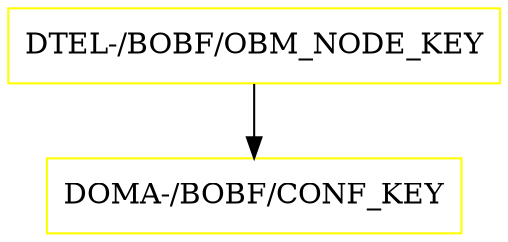 digraph G {
  "DTEL-/BOBF/OBM_NODE_KEY" [shape=box,color=yellow];
  "DOMA-/BOBF/CONF_KEY" [shape=box,color=yellow,URL="./DOMA_%23BOBF%23CONF_KEY.html"];
  "DTEL-/BOBF/OBM_NODE_KEY" -> "DOMA-/BOBF/CONF_KEY";
}
